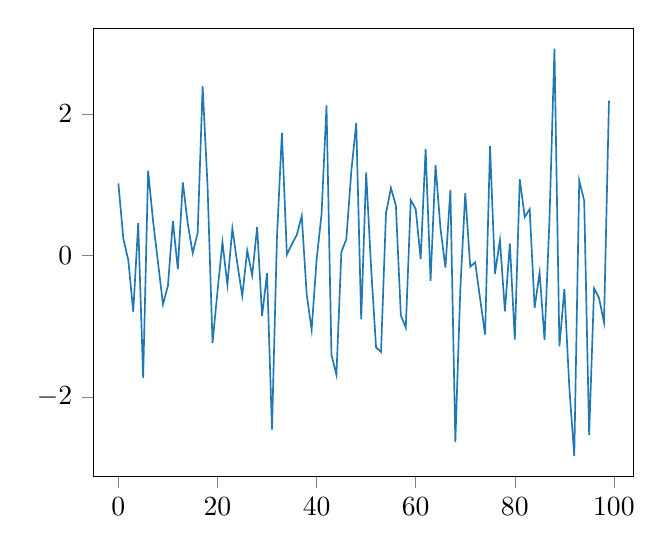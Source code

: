 % This file was created by matplotlib2tikz v0.6.17.
\begin{tikzpicture}

\definecolor{color0}{rgb}{0.122,0.467,0.706}

\begin{axis}[
xmin=-4.95, xmax=103.95,
ymin=-3.124, ymax=3.21,
tick align=outside,
tick pos=left,
x grid style={white!69.02!black},
y grid style={white!69.02!black}
]
\addplot [semithick, color0, forget plot]
table {%
0 1.017
1 0.237
2 -0.065
3 -0.797
4 0.455
5 -1.729
6 1.197
7 0.486
8 -0.101
9 -0.692
10 -0.429
11 0.485
12 -0.195
13 1.033
14 0.45
15 0.032
16 0.317
17 2.39
18 0.974
19 -1.236
20 -0.509
21 0.188
22 -0.414
23 0.381
24 -0.113
25 -0.572
26 0.069
27 -0.282
28 0.401
29 -0.857
30 -0.251
31 -2.46
32 0.251
33 1.732
34 0.012
35 0.158
36 0.289
37 0.559
38 -0.548
39 -1.05
40 -0.063
41 0.584
42 2.119
43 -1.404
44 -1.688
45 0.049
46 0.23
47 1.183
48 1.871
49 -0.902
50 1.172
51 -0.173
52 -1.298
53 -1.363
54 0.591
55 0.954
56 0.705
57 -0.847
58 -1.019
59 0.783
60 0.655
61 -0.05
62 1.504
63 -0.358
64 1.275
65 0.381
66 -0.172
67 0.927
68 -2.638
69 -0.482
70 0.88
71 -0.158
72 -0.098
73 -0.613
74 -1.117
75 1.543
76 -0.258
77 0.218
78 -0.788
79 0.171
80 -1.189
81 1.077
82 0.542
83 0.654
84 -0.742
85 -0.243
86 -1.193
87 0.516
88 2.922
89 -1.285
90 -0.478
91 -1.866
92 -2.836
93 1.055
94 0.773
95 -2.538
96 -0.462
97 -0.604
98 -0.945
99 2.186
};
\end{axis}

\end{tikzpicture}